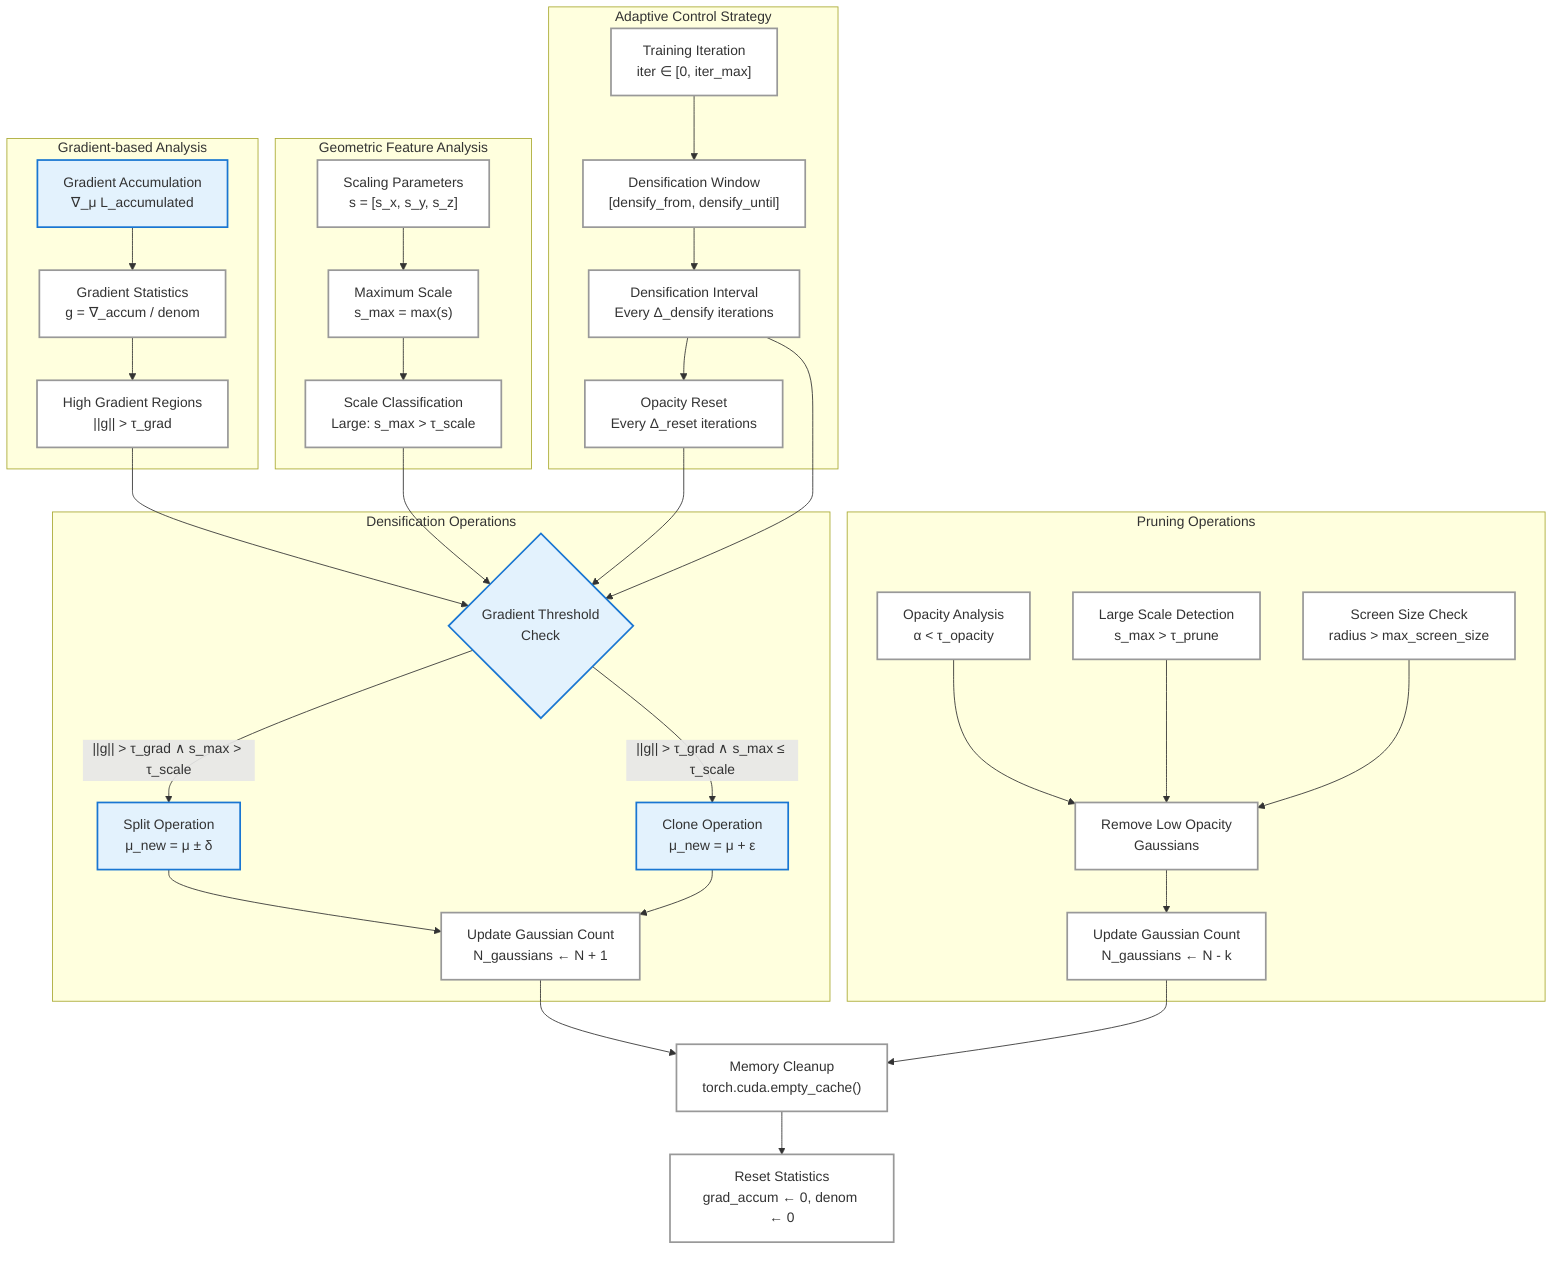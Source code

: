 graph TD
    subgraph GradientAnalysis["Gradient-based Analysis"]
        A["Gradient Accumulation<br/>∇_μ L_accumulated"]
        A --> B["Gradient Statistics<br/>g = ∇_accum / denom"]
        B --> C["High Gradient Regions<br/>||g|| > τ_grad"]
    end
    
    subgraph GeometricAnalysis["Geometric Feature Analysis"]
        D["Scaling Parameters<br/>s = [s_x, s_y, s_z]"]
        D --> E["Maximum Scale<br/>s_max = max(s)"]
        E --> F["Scale Classification<br/>Large: s_max > τ_scale"]
    end
    
    subgraph DensificationOps["Densification Operations"]
        C --> G{"Gradient Threshold<br/>Check"}
        F --> G
        G -->|"||g|| > τ_grad ∧ s_max > τ_scale"| H["Split Operation<br/>μ_new = μ ± δ"]
        G -->|"||g|| > τ_grad ∧ s_max ≤ τ_scale"| I["Clone Operation<br/>μ_new = μ + ε"]
        H --> J["Update Gaussian Count<br/>N_gaussians ← N + 1"]
        I --> J
    end
    
    subgraph PruningOps["Pruning Operations"]
        K["Opacity Analysis<br/>α < τ_opacity"]
        L["Large Scale Detection<br/>s_max > τ_prune"]
        M["Screen Size Check<br/>radius > max_screen_size"]
        K --> N["Remove Low Opacity<br/>Gaussians"]
        L --> N
        M --> N
        N --> O["Update Gaussian Count<br/>N_gaussians ← N - k"]
    end
    
    subgraph AdaptiveControl["Adaptive Control Strategy"]
        P["Training Iteration<br/>iter ∈ [0, iter_max]"]
        P --> Q["Densification Window<br/>[densify_from, densify_until]"]
        Q --> R["Densification Interval<br/>Every Δ_densify iterations"]
        R --> S["Opacity Reset<br/>Every Δ_reset iterations"]
    end
    
    J --> T["Memory Cleanup<br/>torch.cuda.empty_cache()"]
    O --> T
    T --> U["Reset Statistics<br/>grad_accum ← 0, denom ← 0"]
    
    S --> G
    R --> G
    
    classDef normalStyle fill:#FFFFFF,stroke:#999999,stroke-width:2px
    classDef importantStyle fill:#E3F2FD,stroke:#1976D2,stroke-width:2px
    
    class A,G,H,I importantStyle
    class B,C,D,E,F,J,K,L,M,N,O,P,Q,R,S,T,U normalStyle